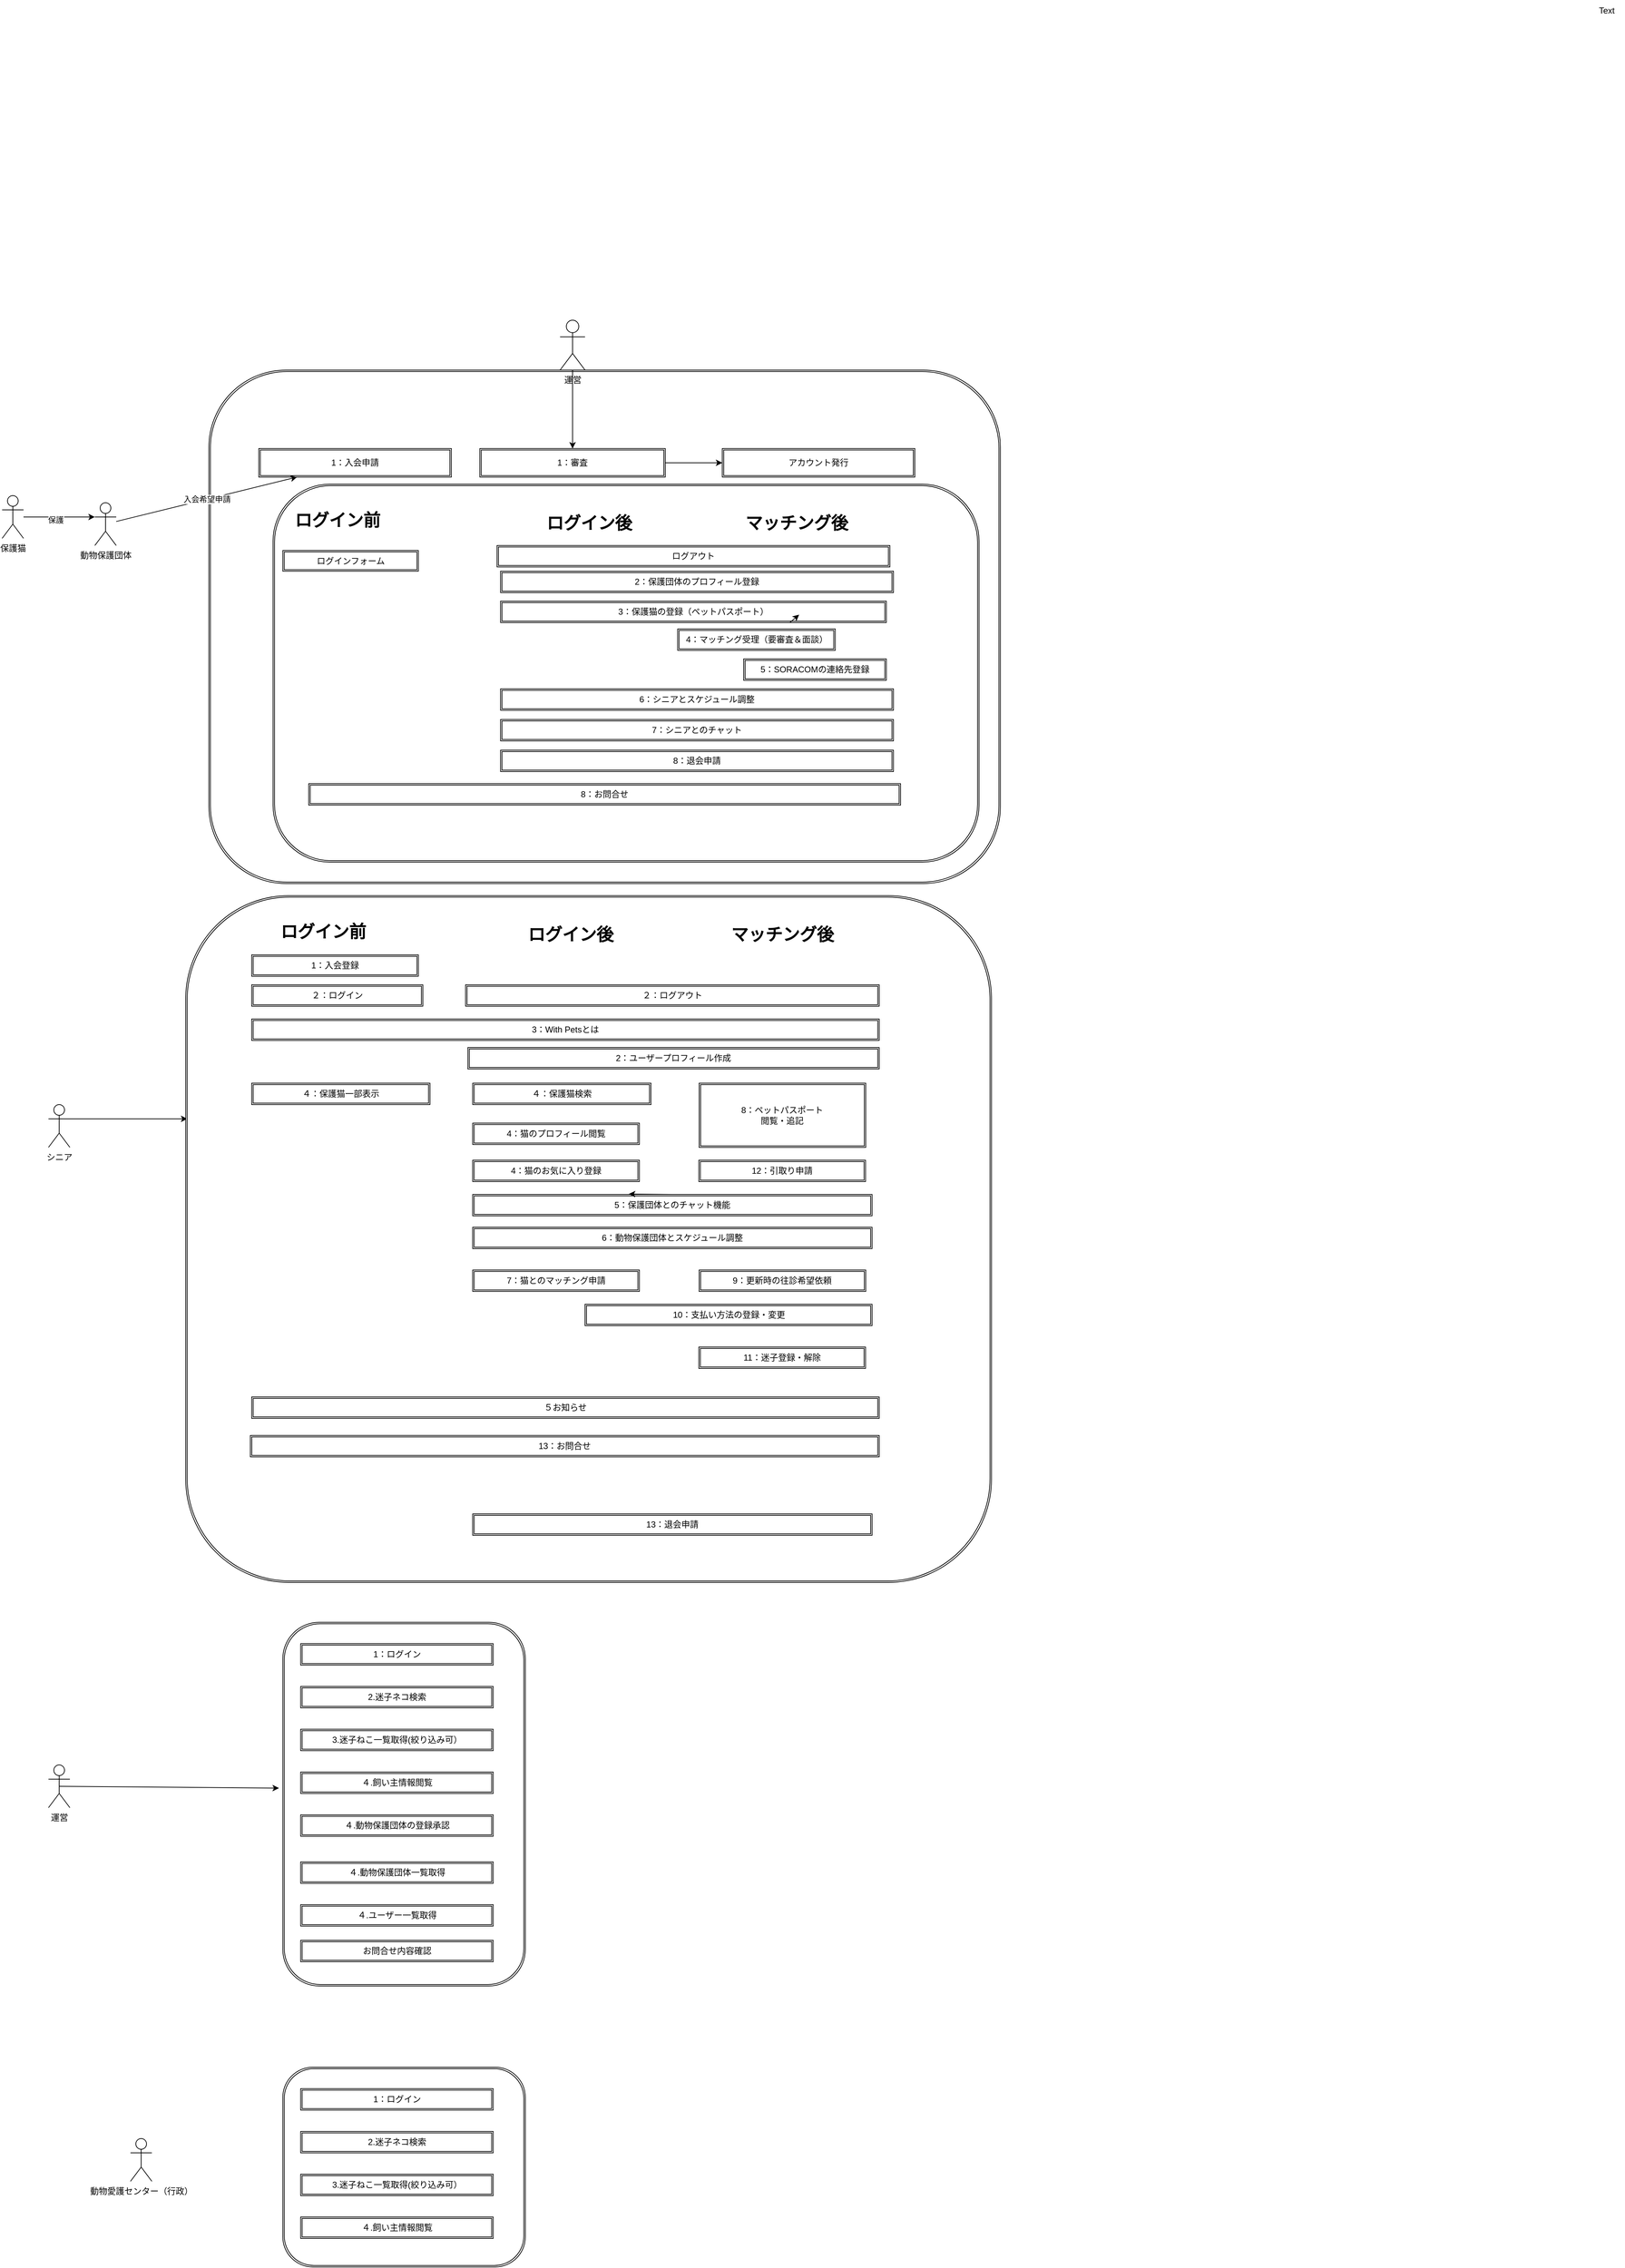 <mxfile>
    <diagram id="61r_hEm0DIJwqyWoz0NV" name="ページ1">
        <mxGraphModel dx="2947" dy="3849" grid="1" gridSize="10" guides="1" tooltips="1" connect="1" arrows="0" fold="1" page="1" pageScale="1" pageWidth="827" pageHeight="1169" math="0" shadow="0">
            <root>
                <mxCell id="0"/>
                <mxCell id="1" parent="0"/>
                <mxCell id="15" value="" style="shape=ext;double=1;rounded=1;whiteSpace=wrap;html=1;" parent="1" vertex="1">
                    <mxGeometry x="-450" y="-436" width="1110" height="720" as="geometry"/>
                </mxCell>
                <mxCell id="624" value="" style="shape=ext;double=1;rounded=1;whiteSpace=wrap;html=1;" parent="1" vertex="1">
                    <mxGeometry x="-360" y="-276" width="990" height="530" as="geometry"/>
                </mxCell>
                <mxCell id="873" style="edgeStyle=none;html=1;exitX=0.5;exitY=0.5;exitDx=0;exitDy=0;exitPerimeter=0;entryX=-0.016;entryY=0.456;entryDx=0;entryDy=0;entryPerimeter=0;" parent="1" source="5" target="65" edge="1">
                    <mxGeometry relative="1" as="geometry"/>
                </mxCell>
                <mxCell id="5" value="運営" style="shape=umlActor;verticalLabelPosition=bottom;verticalAlign=top;html=1;outlineConnect=0;" parent="1" vertex="1">
                    <mxGeometry x="-675" y="1520" width="30" height="60" as="geometry"/>
                </mxCell>
                <mxCell id="65" value="" style="shape=ext;double=1;rounded=1;whiteSpace=wrap;html=1;" parent="1" vertex="1">
                    <mxGeometry x="-346.32" y="1320" width="340" height="510" as="geometry"/>
                </mxCell>
                <mxCell id="66" value="1：ログイン" style="shape=ext;double=1;rounded=0;whiteSpace=wrap;html=1;" parent="1" vertex="1">
                    <mxGeometry x="-321.32" y="1350" width="270" height="30" as="geometry"/>
                </mxCell>
                <mxCell id="67" value="2.迷子ネコ検索&lt;span style=&quot;color: rgba(0, 0, 0, 0); font-family: monospace; font-size: 0px; text-align: start;&quot;&gt;%3CmxGraphModel%3E%3Croot%3E%3CmxCell%20id%3D%220%22%2F%3E%3CmxCell%20id%3D%221%22%20parent%3D%220%22%2F%3E%3CmxCell%20id%3D%222%22%20value%3D%221%EF%BC%9A%E3%83%AD%E3%82%B0%E3%82%A4%E3%83%B3%22%20style%3D%22shape%3Dext%3Bdouble%3D1%3Brounded%3D0%3BwhiteSpace%3Dwrap%3Bhtml%3D1%3B%22%20vertex%3D%221%22%20parent%3D%221%22%3E%3CmxGeometry%20x%3D%22390%22%20y%3D%221280%22%20width%3D%22270%22%20height%3D%2230%22%20as%3D%22geometry%22%2F%3E%3C%2FmxCell%3E%3C%2Froot%3E%3C%2FmxGraphModel%3E&lt;/span&gt;" style="shape=ext;double=1;rounded=0;whiteSpace=wrap;html=1;" parent="1" vertex="1">
                    <mxGeometry x="-321.32" y="1410" width="270" height="30" as="geometry"/>
                </mxCell>
                <mxCell id="68" value="3.迷子ねこ一覧取得(絞り込み可）" style="shape=ext;double=1;rounded=0;whiteSpace=wrap;html=1;" parent="1" vertex="1">
                    <mxGeometry x="-321.32" y="1470" width="270" height="30" as="geometry"/>
                </mxCell>
                <mxCell id="69" value="４.飼い主情報閲覧" style="shape=ext;double=1;rounded=0;whiteSpace=wrap;html=1;" parent="1" vertex="1">
                    <mxGeometry x="-321.32" y="1530" width="270" height="30" as="geometry"/>
                </mxCell>
                <mxCell id="574" value="動物愛護センター（行政）" style="shape=umlActor;verticalLabelPosition=bottom;verticalAlign=top;html=1;outlineConnect=0;" parent="1" vertex="1">
                    <mxGeometry x="-560" y="2044" width="30" height="60" as="geometry"/>
                </mxCell>
                <mxCell id="575" value="" style="shape=ext;double=1;rounded=1;whiteSpace=wrap;html=1;" parent="1" vertex="1">
                    <mxGeometry x="-346.32" y="1944" width="340" height="280" as="geometry"/>
                </mxCell>
                <mxCell id="576" value="1：ログイン" style="shape=ext;double=1;rounded=0;whiteSpace=wrap;html=1;" parent="1" vertex="1">
                    <mxGeometry x="-321.32" y="1974" width="270" height="30" as="geometry"/>
                </mxCell>
                <mxCell id="577" value="2.迷子ネコ検索&lt;span style=&quot;color: rgba(0, 0, 0, 0); font-family: monospace; font-size: 0px; text-align: start;&quot;&gt;%3CmxGraphModel%3E%3Croot%3E%3CmxCell%20id%3D%220%22%2F%3E%3CmxCell%20id%3D%221%22%20parent%3D%220%22%2F%3E%3CmxCell%20id%3D%222%22%20value%3D%221%EF%BC%9A%E3%83%AD%E3%82%B0%E3%82%A4%E3%83%B3%22%20style%3D%22shape%3Dext%3Bdouble%3D1%3Brounded%3D0%3BwhiteSpace%3Dwrap%3Bhtml%3D1%3B%22%20vertex%3D%221%22%20parent%3D%221%22%3E%3CmxGeometry%20x%3D%22390%22%20y%3D%221280%22%20width%3D%22270%22%20height%3D%2230%22%20as%3D%22geometry%22%2F%3E%3C%2FmxCell%3E%3C%2Froot%3E%3C%2FmxGraphModel%3E&lt;/span&gt;" style="shape=ext;double=1;rounded=0;whiteSpace=wrap;html=1;" parent="1" vertex="1">
                    <mxGeometry x="-321.32" y="2034" width="270" height="30" as="geometry"/>
                </mxCell>
                <mxCell id="578" value="3.迷子ねこ一覧取得(絞り込み可）" style="shape=ext;double=1;rounded=0;whiteSpace=wrap;html=1;" parent="1" vertex="1">
                    <mxGeometry x="-321.32" y="2094" width="270" height="30" as="geometry"/>
                </mxCell>
                <mxCell id="579" value="４.飼い主情報閲覧" style="shape=ext;double=1;rounded=0;whiteSpace=wrap;html=1;" parent="1" vertex="1">
                    <mxGeometry x="-321.32" y="2154" width="270" height="30" as="geometry"/>
                </mxCell>
                <mxCell id="608" value="４.動物保護団体の登録承認" style="shape=ext;double=1;rounded=0;whiteSpace=wrap;html=1;" parent="1" vertex="1">
                    <mxGeometry x="-321.32" y="1590" width="270" height="30" as="geometry"/>
                </mxCell>
                <mxCell id="611" value="４.動物保護団体一覧取得" style="shape=ext;double=1;rounded=0;whiteSpace=wrap;html=1;" parent="1" vertex="1">
                    <mxGeometry x="-321.32" y="1656" width="270" height="30" as="geometry"/>
                </mxCell>
                <mxCell id="612" value="４.ユーザー一覧取得" style="shape=ext;double=1;rounded=0;whiteSpace=wrap;html=1;" parent="1" vertex="1">
                    <mxGeometry x="-321.32" y="1716" width="270" height="30" as="geometry"/>
                </mxCell>
                <mxCell id="613" value="お問合せ内容確認" style="shape=ext;double=1;rounded=0;whiteSpace=wrap;html=1;" parent="1" vertex="1">
                    <mxGeometry x="-321.32" y="1766" width="270" height="30" as="geometry"/>
                </mxCell>
                <mxCell id="58" style="edgeStyle=none;html=1;exitX=1;exitY=0.333;exitDx=0;exitDy=0;exitPerimeter=0;entryX=0.002;entryY=0.325;entryDx=0;entryDy=0;entryPerimeter=0;" parent="1" source="2" target="59" edge="1">
                    <mxGeometry relative="1" as="geometry">
                        <mxPoint x="-500" y="597" as="targetPoint"/>
                        <mxPoint x="-640" y="650" as="sourcePoint"/>
                    </mxGeometry>
                </mxCell>
                <mxCell id="2" value="シニア" style="shape=umlActor;verticalLabelPosition=bottom;verticalAlign=top;html=1;outlineConnect=0;" parent="1" vertex="1">
                    <mxGeometry x="-675" y="594" width="30" height="60" as="geometry"/>
                </mxCell>
                <mxCell id="16" value="1：入会申請" style="shape=ext;double=1;rounded=0;whiteSpace=wrap;html=1;" parent="1" vertex="1">
                    <mxGeometry x="-380" y="-326" width="270" height="40" as="geometry"/>
                </mxCell>
                <mxCell id="33" value="入会希望申請" style="edgeStyle=none;html=1;" parent="1" source="6" target="16" edge="1">
                    <mxGeometry relative="1" as="geometry">
                        <Array as="points"/>
                    </mxGeometry>
                </mxCell>
                <mxCell id="17" value="運営" style="shape=umlActor;verticalLabelPosition=bottom;verticalAlign=top;html=1;outlineConnect=0;" parent="1" vertex="1">
                    <mxGeometry x="42.5" y="-506" width="35" height="70" as="geometry"/>
                </mxCell>
                <mxCell id="616" value="ログイン後" style="text;strokeColor=none;fillColor=none;html=1;fontSize=24;fontStyle=1;verticalAlign=middle;align=center;" parent="1" vertex="1">
                    <mxGeometry x="32.5" y="-241" width="100" height="40" as="geometry"/>
                </mxCell>
                <mxCell id="617" value="" style="group" parent="1" vertex="1" connectable="0">
                    <mxGeometry x="-740" y="-260" width="160" height="70" as="geometry"/>
                </mxCell>
                <mxCell id="6" value="動物保護団体" style="shape=umlActor;verticalLabelPosition=bottom;verticalAlign=top;html=1;outlineConnect=0;" parent="617" vertex="1">
                    <mxGeometry x="130" y="10" width="30" height="60" as="geometry"/>
                </mxCell>
                <mxCell id="14" style="edgeStyle=none;html=1;entryX=0;entryY=0.333;entryDx=0;entryDy=0;entryPerimeter=0;" parent="617" source="11" target="6" edge="1">
                    <mxGeometry relative="1" as="geometry">
                        <mxPoint x="120" y="30" as="targetPoint"/>
                    </mxGeometry>
                </mxCell>
                <mxCell id="38" value="保護" style="edgeLabel;html=1;align=center;verticalAlign=middle;resizable=0;points=[];" parent="14" vertex="1" connectable="0">
                    <mxGeometry x="-0.104" y="-4" relative="1" as="geometry">
                        <mxPoint as="offset"/>
                    </mxGeometry>
                </mxCell>
                <mxCell id="11" value="保護猫" style="shape=umlActor;verticalLabelPosition=bottom;verticalAlign=top;html=1;outlineConnect=0;" parent="617" vertex="1">
                    <mxGeometry width="30" height="60" as="geometry"/>
                </mxCell>
                <mxCell id="618" value="1：審査" style="shape=ext;double=1;rounded=0;whiteSpace=wrap;html=1;" parent="1" vertex="1">
                    <mxGeometry x="-70" y="-326" width="260" height="40" as="geometry"/>
                </mxCell>
                <mxCell id="619" value="アカウント発行" style="shape=ext;double=1;rounded=0;whiteSpace=wrap;html=1;" parent="1" vertex="1">
                    <mxGeometry x="270" y="-326" width="270" height="40" as="geometry"/>
                </mxCell>
                <mxCell id="621" value="" style="endArrow=classic;html=1;entryX=0;entryY=0.5;entryDx=0;entryDy=0;exitX=1;exitY=0.5;exitDx=0;exitDy=0;" parent="1" source="618" target="619" edge="1">
                    <mxGeometry width="50" height="50" relative="1" as="geometry">
                        <mxPoint x="10" y="-266" as="sourcePoint"/>
                        <mxPoint x="60" y="-316" as="targetPoint"/>
                    </mxGeometry>
                </mxCell>
                <mxCell id="622" value="" style="endArrow=classic;html=1;" parent="1" source="17" target="618" edge="1">
                    <mxGeometry width="50" height="50" relative="1" as="geometry">
                        <mxPoint x="10" y="-506" as="sourcePoint"/>
                        <mxPoint x="60" y="-556" as="targetPoint"/>
                    </mxGeometry>
                </mxCell>
                <mxCell id="625" value="ログインフォーム" style="shape=ext;double=1;rounded=0;whiteSpace=wrap;html=1;" parent="1" vertex="1">
                    <mxGeometry x="-346.32" y="-183" width="190" height="29" as="geometry"/>
                </mxCell>
                <mxCell id="32" value="2：保護団体のプロフィール登録" style="shape=ext;double=1;rounded=0;whiteSpace=wrap;html=1;" parent="1" vertex="1">
                    <mxGeometry x="-40.91" y="-154" width="550.91" height="30" as="geometry"/>
                </mxCell>
                <mxCell id="36" value="3：保護猫の登録（ペットパスポート）" style="shape=ext;double=1;rounded=0;whiteSpace=wrap;html=1;" parent="1" vertex="1">
                    <mxGeometry x="-40.91" y="-112" width="540.91" height="30" as="geometry"/>
                </mxCell>
                <mxCell id="48" value="4：マッチング受理（要審査＆面談）" style="shape=ext;double=1;rounded=0;whiteSpace=wrap;html=1;" parent="1" vertex="1">
                    <mxGeometry x="207.501" y="-73" width="220.909" height="30" as="geometry"/>
                </mxCell>
                <mxCell id="49" value="5：SORACOMの連絡先登録" style="shape=ext;double=1;rounded=0;whiteSpace=wrap;html=1;" parent="1" vertex="1">
                    <mxGeometry x="300" y="-31" width="200" height="30" as="geometry"/>
                </mxCell>
                <mxCell id="56" value="6：シニアとスケジュール調整" style="shape=ext;double=1;rounded=0;whiteSpace=wrap;html=1;" parent="1" vertex="1">
                    <mxGeometry x="-40.91" y="11" width="550.91" height="30" as="geometry"/>
                </mxCell>
                <mxCell id="61" value="7：シニアとのチャット" style="shape=ext;double=1;rounded=0;whiteSpace=wrap;html=1;" parent="1" vertex="1">
                    <mxGeometry x="-40.91" y="54" width="550.91" height="30" as="geometry"/>
                </mxCell>
                <mxCell id="63" value="8：退会申請" style="shape=ext;double=1;rounded=0;whiteSpace=wrap;html=1;" parent="1" vertex="1">
                    <mxGeometry x="-40.91" y="97" width="550.91" height="30" as="geometry"/>
                </mxCell>
                <mxCell id="609" value="8：お問合せ" style="shape=ext;double=1;rounded=0;whiteSpace=wrap;html=1;" parent="1" vertex="1">
                    <mxGeometry x="-310" y="144" width="830" height="30" as="geometry"/>
                </mxCell>
                <mxCell id="627" value="マッチング後" style="text;strokeColor=none;fillColor=none;html=1;fontSize=24;fontStyle=1;verticalAlign=middle;align=center;" parent="1" vertex="1">
                    <mxGeometry x="324" y="-241" width="100" height="40" as="geometry"/>
                </mxCell>
                <mxCell id="59" value="" style="shape=ext;double=1;rounded=1;whiteSpace=wrap;html=1;" parent="1" vertex="1">
                    <mxGeometry x="-482.5" y="301" width="1130" height="963" as="geometry"/>
                </mxCell>
                <mxCell id="40" value="2：ユーザープロフィール作成" style="shape=ext;double=1;rounded=0;whiteSpace=wrap;html=1;" parent="1" vertex="1">
                    <mxGeometry x="-86.84" y="514" width="576.84" height="30" as="geometry"/>
                </mxCell>
                <mxCell id="42" value="4：猫のお気に入り登録" style="shape=ext;double=1;rounded=0;whiteSpace=wrap;html=1;" parent="1" vertex="1">
                    <mxGeometry x="-80" y="672" width="233.68" height="30" as="geometry"/>
                </mxCell>
                <mxCell id="43" value="5：保護団体とのチャット機能" style="shape=ext;double=1;rounded=0;whiteSpace=wrap;html=1;" parent="1" vertex="1">
                    <mxGeometry x="-80" y="720" width="560" height="30" as="geometry"/>
                </mxCell>
                <mxCell id="45" value="6：動物保護団体とスケジュール調整" style="shape=ext;double=1;rounded=0;whiteSpace=wrap;html=1;" parent="1" vertex="1">
                    <mxGeometry x="-80" y="766" width="560" height="30" as="geometry"/>
                </mxCell>
                <mxCell id="46" value="7：猫とのマッチング申請" style="shape=ext;double=1;rounded=0;whiteSpace=wrap;html=1;" parent="1" vertex="1">
                    <mxGeometry x="-80" y="826" width="233.68" height="30" as="geometry"/>
                </mxCell>
                <mxCell id="50" value="9：更新時の往診希望依頼" style="shape=ext;double=1;rounded=0;whiteSpace=wrap;html=1;" parent="1" vertex="1">
                    <mxGeometry x="237.5" y="826" width="233.68" height="30" as="geometry"/>
                </mxCell>
                <mxCell id="54" value="10：支払い方法の登録・変更" style="shape=ext;double=1;rounded=0;whiteSpace=wrap;html=1;" parent="1" vertex="1">
                    <mxGeometry x="77.5" y="874" width="402.5" height="30" as="geometry"/>
                </mxCell>
                <mxCell id="55" value="11：迷子登録・解除" style="shape=ext;double=1;rounded=0;whiteSpace=wrap;html=1;" parent="1" vertex="1">
                    <mxGeometry x="237.16" y="934" width="233.68" height="30" as="geometry"/>
                </mxCell>
                <mxCell id="57" value="12：引取り申請" style="shape=ext;double=1;rounded=0;whiteSpace=wrap;html=1;" parent="1" vertex="1">
                    <mxGeometry x="237.16" y="672" width="233.68" height="30" as="geometry"/>
                </mxCell>
                <mxCell id="62" value="13：退会申請" style="shape=ext;double=1;rounded=0;whiteSpace=wrap;html=1;" parent="1" vertex="1">
                    <mxGeometry x="-80" y="1168" width="560" height="30" as="geometry"/>
                </mxCell>
                <mxCell id="632" value="1：入会登録" style="shape=ext;double=1;rounded=0;whiteSpace=wrap;html=1;" parent="1" vertex="1">
                    <mxGeometry x="-390" y="384" width="233.68" height="30" as="geometry"/>
                </mxCell>
                <mxCell id="633" value="２：ログイン" style="shape=ext;double=1;rounded=0;whiteSpace=wrap;html=1;" parent="1" vertex="1">
                    <mxGeometry x="-390" y="426" width="240" height="30" as="geometry"/>
                </mxCell>
                <mxCell id="634" value="ログイン前" style="text;strokeColor=none;fillColor=none;html=1;fontSize=24;fontStyle=1;verticalAlign=middle;align=center;" parent="1" vertex="1">
                    <mxGeometry x="-320" y="-245" width="100" height="40" as="geometry"/>
                </mxCell>
                <mxCell id="635" value="ログイン後" style="text;strokeColor=none;fillColor=none;html=1;fontSize=24;fontStyle=1;verticalAlign=middle;align=center;" parent="1" vertex="1">
                    <mxGeometry x="6.84" y="336" width="100" height="40" as="geometry"/>
                </mxCell>
                <mxCell id="636" value="マッチング後" style="text;strokeColor=none;fillColor=none;html=1;fontSize=24;fontStyle=1;verticalAlign=middle;align=center;" parent="1" vertex="1">
                    <mxGeometry x="304" y="336" width="100" height="40" as="geometry"/>
                </mxCell>
                <mxCell id="637" value="ログイン前" style="text;strokeColor=none;fillColor=none;html=1;fontSize=24;fontStyle=1;verticalAlign=middle;align=center;" parent="1" vertex="1">
                    <mxGeometry x="-340" y="332" width="100" height="40" as="geometry"/>
                </mxCell>
                <mxCell id="638" value="４：保護猫一部表示" style="shape=ext;double=1;rounded=0;whiteSpace=wrap;html=1;" parent="1" vertex="1">
                    <mxGeometry x="-390" y="564" width="250" height="30" as="geometry"/>
                </mxCell>
                <mxCell id="639" value="3：With Petsとは" style="shape=ext;double=1;rounded=0;whiteSpace=wrap;html=1;" parent="1" vertex="1">
                    <mxGeometry x="-390" y="474" width="880" height="30" as="geometry"/>
                </mxCell>
                <mxCell id="640" value="５お知らせ" style="shape=ext;double=1;rounded=0;whiteSpace=wrap;html=1;" parent="1" vertex="1">
                    <mxGeometry x="-390" y="1004" width="880" height="30" as="geometry"/>
                </mxCell>
                <mxCell id="643" value="13：お問合せ" style="shape=ext;double=1;rounded=0;whiteSpace=wrap;html=1;" parent="1" vertex="1">
                    <mxGeometry x="-391.84" y="1058" width="881.84" height="30" as="geometry"/>
                </mxCell>
                <mxCell id="645" value="4：猫のプロフィール閲覧" style="shape=ext;double=1;rounded=0;whiteSpace=wrap;html=1;" parent="1" vertex="1">
                    <mxGeometry x="-80" y="620" width="233.68" height="30" as="geometry"/>
                </mxCell>
                <mxCell id="646" style="edgeStyle=none;html=1;exitX=0.5;exitY=0;exitDx=0;exitDy=0;entryX=0.391;entryY=-0.021;entryDx=0;entryDy=0;entryPerimeter=0;" parent="1" source="43" target="43" edge="1">
                    <mxGeometry relative="1" as="geometry"/>
                </mxCell>
                <mxCell id="647" value="２：ログアウト" style="shape=ext;double=1;rounded=0;whiteSpace=wrap;html=1;" parent="1" vertex="1">
                    <mxGeometry x="-90" y="426" width="580" height="30" as="geometry"/>
                </mxCell>
                <mxCell id="649" value="8：ペットパスポート&lt;br&gt;閲覧・追記" style="shape=ext;double=1;rounded=0;whiteSpace=wrap;html=1;" parent="1" vertex="1">
                    <mxGeometry x="237.5" y="564" width="233.68" height="90" as="geometry"/>
                </mxCell>
                <mxCell id="650" style="edgeStyle=none;html=1;exitX=0.75;exitY=1;exitDx=0;exitDy=0;entryX=0.774;entryY=0.633;entryDx=0;entryDy=0;entryPerimeter=0;" parent="1" source="36" target="36" edge="1">
                    <mxGeometry relative="1" as="geometry"/>
                </mxCell>
                <mxCell id="652" value="ログアウト" style="shape=ext;double=1;rounded=0;whiteSpace=wrap;html=1;" parent="1" vertex="1">
                    <mxGeometry x="-45.91" y="-190" width="550.91" height="30" as="geometry"/>
                </mxCell>
                <mxCell id="653" value="４：保護猫検索" style="shape=ext;double=1;rounded=0;whiteSpace=wrap;html=1;" parent="1" vertex="1">
                    <mxGeometry x="-80" y="564" width="250" height="30" as="geometry"/>
                </mxCell>
                <mxCell id="1169" value="Text" style="text;html=1;align=center;verticalAlign=middle;resizable=0;points=[];autosize=1;strokeColor=none;fillColor=none;" parent="1" vertex="1">
                    <mxGeometry x="1485" y="-955" width="50" height="30" as="geometry"/>
                </mxCell>
            </root>
        </mxGraphModel>
    </diagram>
</mxfile>